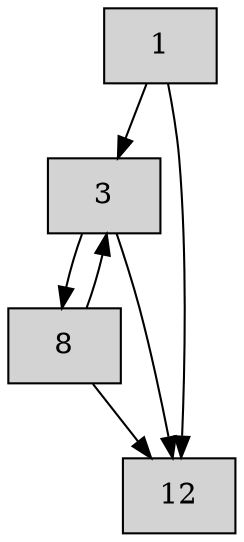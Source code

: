 digraph CFG {
    node[shape=box, style=filled];

    1[label="1"];
    3[label="3"];
    8[label="8"];
    12[label="12"];

    1 -> 3;
    1 -> 12;

    3 -> 8;
    3 -> 12;

    8 -> 3;
    8 -> 12;
}